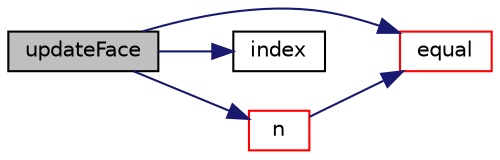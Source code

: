 digraph "updateFace"
{
  bgcolor="transparent";
  edge [fontname="Helvetica",fontsize="10",labelfontname="Helvetica",labelfontsize="10"];
  node [fontname="Helvetica",fontsize="10",shape=record];
  rankdir="LR";
  Node1 [label="updateFace",height=0.2,width=0.4,color="black", fillcolor="grey75", style="filled", fontcolor="black"];
  Node1 -> Node2 [color="midnightblue",fontsize="10",style="solid",fontname="Helvetica"];
  Node2 [label="equal",height=0.2,width=0.4,color="red",URL="$a00542.html#a9d2c1f52264ebef295463b32e5eadee4",tooltip="Same (like operator==) "];
  Node1 -> Node3 [color="midnightblue",fontsize="10",style="solid",fontname="Helvetica"];
  Node3 [label="index",height=0.2,width=0.4,color="black",URL="$a00542.html#a7d1e8acadb27bd2b4e61457d47b71b6f"];
  Node1 -> Node4 [color="midnightblue",fontsize="10",style="solid",fontname="Helvetica"];
  Node4 [label="n",height=0.2,width=0.4,color="red",URL="$a00542.html#ad589fdd78ce0a901d54a985763268642"];
  Node4 -> Node2 [color="midnightblue",fontsize="10",style="solid",fontname="Helvetica"];
}
